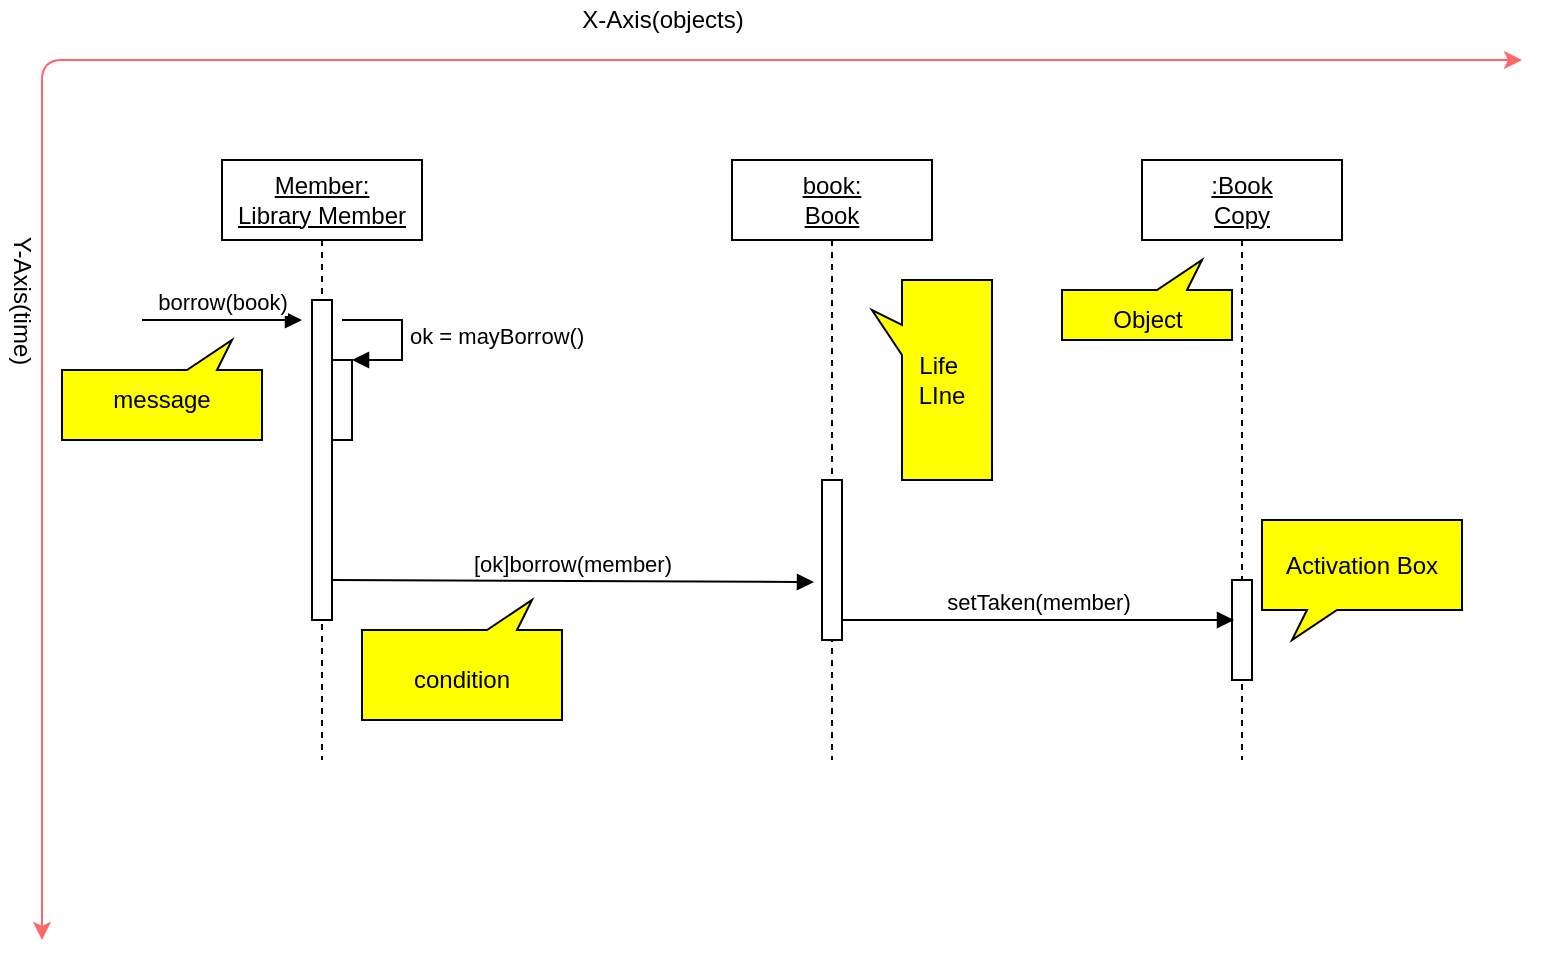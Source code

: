 <mxfile version="15.0.5" type="github">
  <diagram id="JmoXTaD1lEMlr2eWaGcY" name="Page-1">
    <mxGraphModel dx="1149" dy="569" grid="1" gridSize="10" guides="1" tooltips="1" connect="1" arrows="1" fold="1" page="1" pageScale="1" pageWidth="850" pageHeight="1100" math="0" shadow="0">
      <root>
        <mxCell id="0" />
        <mxCell id="1" parent="0" />
        <mxCell id="OrrjBf1ppI-KS7zJaC-k-4" value="" style="endArrow=classic;startArrow=classic;html=1;fillColor=#FF6666;strokeColor=#FF6666;" edge="1" parent="1">
          <mxGeometry width="50" height="50" relative="1" as="geometry">
            <mxPoint x="30" y="540" as="sourcePoint" />
            <mxPoint x="770" y="100" as="targetPoint" />
            <Array as="points">
              <mxPoint x="30" y="100" />
            </Array>
          </mxGeometry>
        </mxCell>
        <mxCell id="OrrjBf1ppI-KS7zJaC-k-5" value="&lt;u&gt;Member:&lt;br&gt;Library Member&lt;/u&gt;" style="shape=umlLifeline;perimeter=lifelinePerimeter;whiteSpace=wrap;html=1;container=1;collapsible=0;recursiveResize=0;outlineConnect=0;" vertex="1" parent="1">
          <mxGeometry x="120" y="150" width="100" height="300" as="geometry" />
        </mxCell>
        <mxCell id="OrrjBf1ppI-KS7zJaC-k-6" value="&lt;u&gt;book:&lt;br&gt;Book&lt;/u&gt;" style="shape=umlLifeline;perimeter=lifelinePerimeter;whiteSpace=wrap;html=1;container=1;collapsible=0;recursiveResize=0;outlineConnect=0;" vertex="1" parent="1">
          <mxGeometry x="375" y="150" width="100" height="300" as="geometry" />
        </mxCell>
        <mxCell id="OrrjBf1ppI-KS7zJaC-k-7" value="&lt;u&gt;:Book&lt;br&gt;Copy&lt;/u&gt;" style="shape=umlLifeline;perimeter=lifelinePerimeter;whiteSpace=wrap;html=1;container=1;collapsible=0;recursiveResize=0;outlineConnect=0;" vertex="1" parent="1">
          <mxGeometry x="580" y="150" width="100" height="300" as="geometry" />
        </mxCell>
        <mxCell id="OrrjBf1ppI-KS7zJaC-k-10" value="" style="html=1;points=[];perimeter=orthogonalPerimeter;" vertex="1" parent="1">
          <mxGeometry x="165" y="220" width="10" height="160" as="geometry" />
        </mxCell>
        <mxCell id="OrrjBf1ppI-KS7zJaC-k-11" value="" style="html=1;points=[];perimeter=orthogonalPerimeter;" vertex="1" parent="1">
          <mxGeometry x="420" y="310" width="10" height="80" as="geometry" />
        </mxCell>
        <mxCell id="OrrjBf1ppI-KS7zJaC-k-12" value="" style="html=1;points=[];perimeter=orthogonalPerimeter;" vertex="1" parent="1">
          <mxGeometry x="625" y="360" width="10" height="50" as="geometry" />
        </mxCell>
        <mxCell id="OrrjBf1ppI-KS7zJaC-k-20" value="" style="html=1;points=[];perimeter=orthogonalPerimeter;" vertex="1" parent="1">
          <mxGeometry x="175" y="250" width="10" height="40" as="geometry" />
        </mxCell>
        <mxCell id="OrrjBf1ppI-KS7zJaC-k-21" value="ok = mayBorrow()" style="edgeStyle=orthogonalEdgeStyle;html=1;align=left;spacingLeft=2;endArrow=block;rounded=0;entryX=1;entryY=0;strokeColor=#000000;fillColor=#FF6666;" edge="1" target="OrrjBf1ppI-KS7zJaC-k-20" parent="1">
          <mxGeometry relative="1" as="geometry">
            <mxPoint x="180" y="230" as="sourcePoint" />
            <Array as="points">
              <mxPoint x="210" y="230" />
              <mxPoint x="210" y="250" />
            </Array>
          </mxGeometry>
        </mxCell>
        <mxCell id="OrrjBf1ppI-KS7zJaC-k-22" value="borrow(book)" style="html=1;verticalAlign=bottom;endArrow=block;strokeColor=#000000;fillColor=#FF6666;" edge="1" parent="1">
          <mxGeometry width="80" relative="1" as="geometry">
            <mxPoint x="80" y="230" as="sourcePoint" />
            <mxPoint x="160" y="230" as="targetPoint" />
          </mxGeometry>
        </mxCell>
        <mxCell id="OrrjBf1ppI-KS7zJaC-k-23" value="[ok]borrow(member)&lt;br&gt;" style="html=1;verticalAlign=bottom;endArrow=block;strokeColor=#000000;fillColor=#FF6666;entryX=-0.4;entryY=0.638;entryDx=0;entryDy=0;entryPerimeter=0;" edge="1" parent="1" target="OrrjBf1ppI-KS7zJaC-k-11">
          <mxGeometry width="80" relative="1" as="geometry">
            <mxPoint x="175" y="360" as="sourcePoint" />
            <mxPoint x="255" y="360" as="targetPoint" />
          </mxGeometry>
        </mxCell>
        <mxCell id="OrrjBf1ppI-KS7zJaC-k-24" value="setTaken(member)&lt;br&gt;" style="html=1;verticalAlign=bottom;endArrow=block;strokeColor=#000000;fillColor=#FF6666;entryX=0.1;entryY=0.4;entryDx=0;entryDy=0;entryPerimeter=0;" edge="1" parent="1" target="OrrjBf1ppI-KS7zJaC-k-12">
          <mxGeometry width="80" relative="1" as="geometry">
            <mxPoint x="430" y="380" as="sourcePoint" />
            <mxPoint x="510" y="380" as="targetPoint" />
          </mxGeometry>
        </mxCell>
        <mxCell id="OrrjBf1ppI-KS7zJaC-k-25" value="X-Axis(objects)" style="text;html=1;align=center;verticalAlign=middle;resizable=0;points=[];autosize=1;strokeColor=none;fillColor=none;" vertex="1" parent="1">
          <mxGeometry x="290" y="70" width="100" height="20" as="geometry" />
        </mxCell>
        <mxCell id="OrrjBf1ppI-KS7zJaC-k-26" value="Y-Axis(time)" style="text;html=1;align=center;verticalAlign=middle;resizable=0;points=[];autosize=1;strokeColor=none;fillColor=none;rotation=90;" vertex="1" parent="1">
          <mxGeometry x="-20" y="210" width="80" height="20" as="geometry" />
        </mxCell>
        <mxCell id="OrrjBf1ppI-KS7zJaC-k-29" value="" style="whiteSpace=wrap;html=1;shape=mxgraph.basic.rectCallout;dx=30;dy=15;boundedLbl=1;rotation=-180;fillColor=#FFFF00;" vertex="1" parent="1">
          <mxGeometry x="40" y="240" width="100" height="50" as="geometry" />
        </mxCell>
        <mxCell id="OrrjBf1ppI-KS7zJaC-k-30" value="message" style="text;html=1;strokeColor=none;fillColor=none;align=center;verticalAlign=middle;whiteSpace=wrap;rounded=0;" vertex="1" parent="1">
          <mxGeometry x="70" y="260" width="40" height="20" as="geometry" />
        </mxCell>
        <mxCell id="OrrjBf1ppI-KS7zJaC-k-31" value="" style="whiteSpace=wrap;html=1;shape=mxgraph.basic.rectCallout;dx=30;dy=15;boundedLbl=1;rotation=-180;fillColor=#FFFF00;" vertex="1" parent="1">
          <mxGeometry x="190" y="370" width="100" height="60" as="geometry" />
        </mxCell>
        <mxCell id="OrrjBf1ppI-KS7zJaC-k-32" value="condition" style="text;html=1;strokeColor=none;fillColor=none;align=center;verticalAlign=middle;whiteSpace=wrap;rounded=0;" vertex="1" parent="1">
          <mxGeometry x="220" y="400" width="40" height="20" as="geometry" />
        </mxCell>
        <mxCell id="OrrjBf1ppI-KS7zJaC-k-33" value="" style="whiteSpace=wrap;html=1;shape=mxgraph.basic.rectCallout;dx=30;dy=15;boundedLbl=1;rotation=90;fillColor=#FFFF00;" vertex="1" parent="1">
          <mxGeometry x="425" y="230" width="100" height="60" as="geometry" />
        </mxCell>
        <mxCell id="OrrjBf1ppI-KS7zJaC-k-35" value="Life&amp;nbsp;&lt;br&gt;LIne" style="text;html=1;strokeColor=none;fillColor=none;align=center;verticalAlign=middle;whiteSpace=wrap;rounded=0;" vertex="1" parent="1">
          <mxGeometry x="460.0" y="250" width="40" height="20" as="geometry" />
        </mxCell>
        <mxCell id="OrrjBf1ppI-KS7zJaC-k-38" value="" style="whiteSpace=wrap;html=1;shape=mxgraph.basic.rectCallout;dx=30;dy=15;boundedLbl=1;rotation=-180;fillColor=#FFFF00;" vertex="1" parent="1">
          <mxGeometry x="540" y="200" width="85" height="40" as="geometry" />
        </mxCell>
        <mxCell id="OrrjBf1ppI-KS7zJaC-k-39" value="Object" style="text;html=1;strokeColor=none;fillColor=none;align=center;verticalAlign=middle;whiteSpace=wrap;rounded=0;" vertex="1" parent="1">
          <mxGeometry x="562.5" y="220" width="40" height="20" as="geometry" />
        </mxCell>
        <mxCell id="OrrjBf1ppI-KS7zJaC-k-43" value="Activation Box" style="whiteSpace=wrap;html=1;shape=mxgraph.basic.rectCallout;dx=30;dy=15;boundedLbl=1;fillColor=#FFFF00;" vertex="1" parent="1">
          <mxGeometry x="640" y="330" width="100" height="60" as="geometry" />
        </mxCell>
      </root>
    </mxGraphModel>
  </diagram>
</mxfile>
